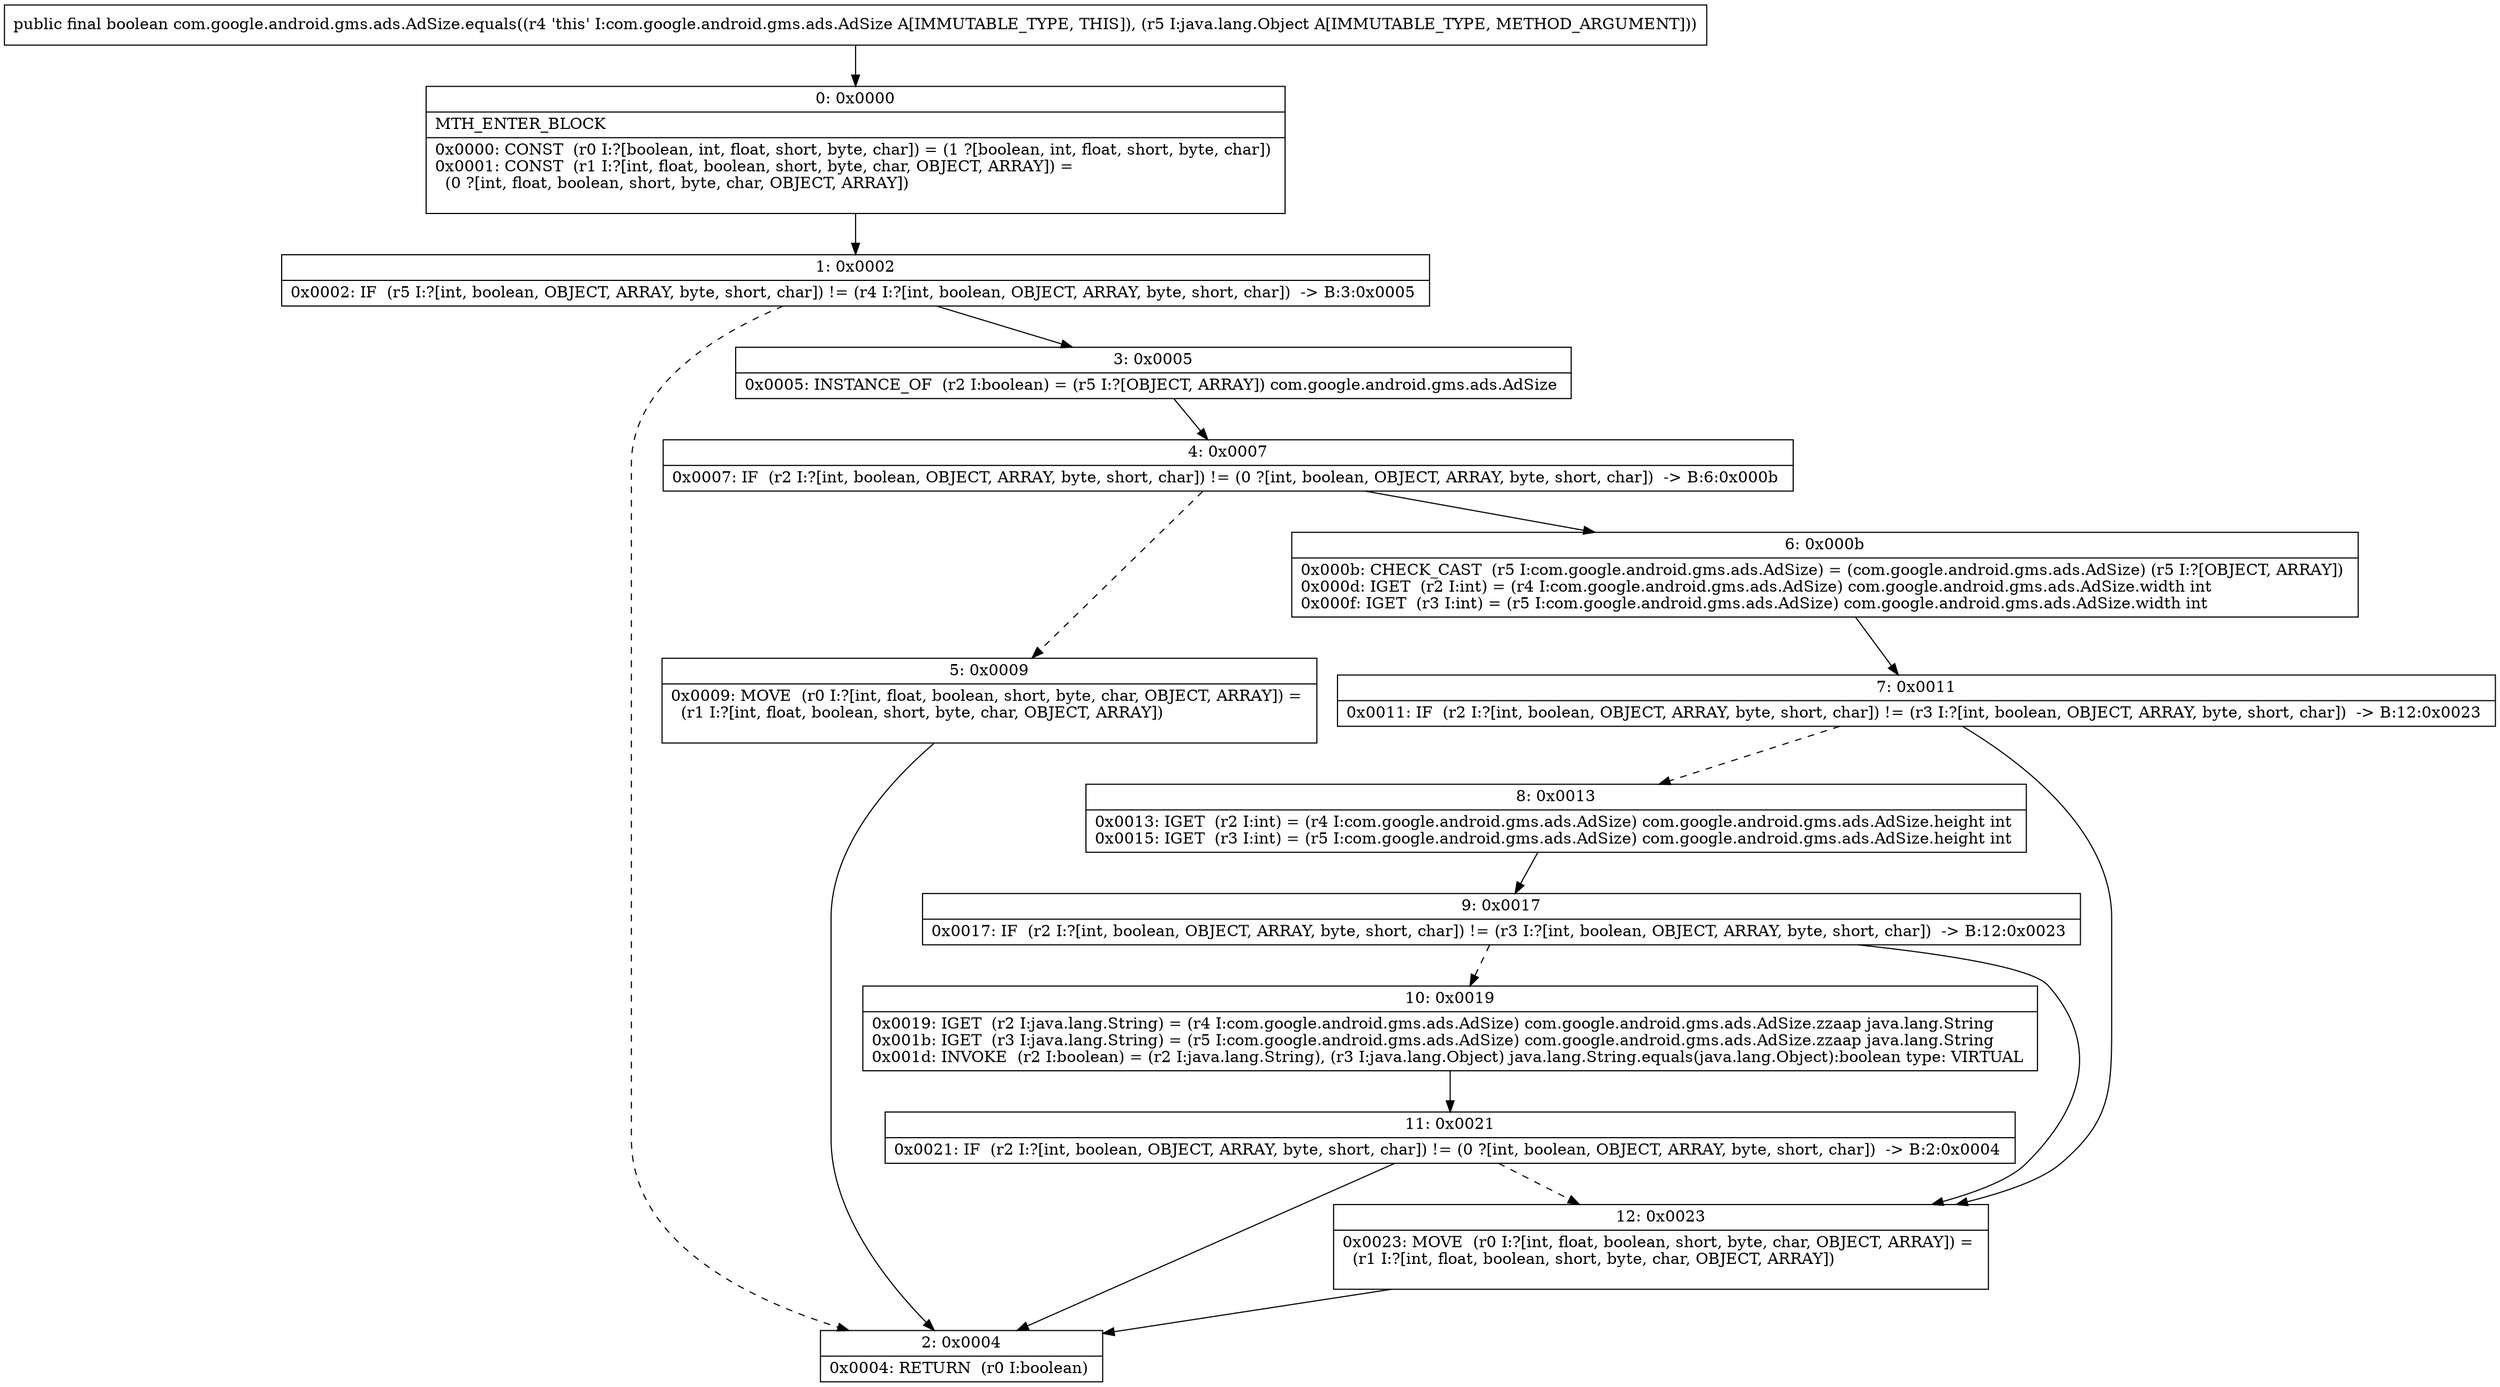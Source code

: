 digraph "CFG forcom.google.android.gms.ads.AdSize.equals(Ljava\/lang\/Object;)Z" {
Node_0 [shape=record,label="{0\:\ 0x0000|MTH_ENTER_BLOCK\l|0x0000: CONST  (r0 I:?[boolean, int, float, short, byte, char]) = (1 ?[boolean, int, float, short, byte, char]) \l0x0001: CONST  (r1 I:?[int, float, boolean, short, byte, char, OBJECT, ARRAY]) = \l  (0 ?[int, float, boolean, short, byte, char, OBJECT, ARRAY])\l \l}"];
Node_1 [shape=record,label="{1\:\ 0x0002|0x0002: IF  (r5 I:?[int, boolean, OBJECT, ARRAY, byte, short, char]) != (r4 I:?[int, boolean, OBJECT, ARRAY, byte, short, char])  \-\> B:3:0x0005 \l}"];
Node_2 [shape=record,label="{2\:\ 0x0004|0x0004: RETURN  (r0 I:boolean) \l}"];
Node_3 [shape=record,label="{3\:\ 0x0005|0x0005: INSTANCE_OF  (r2 I:boolean) = (r5 I:?[OBJECT, ARRAY]) com.google.android.gms.ads.AdSize \l}"];
Node_4 [shape=record,label="{4\:\ 0x0007|0x0007: IF  (r2 I:?[int, boolean, OBJECT, ARRAY, byte, short, char]) != (0 ?[int, boolean, OBJECT, ARRAY, byte, short, char])  \-\> B:6:0x000b \l}"];
Node_5 [shape=record,label="{5\:\ 0x0009|0x0009: MOVE  (r0 I:?[int, float, boolean, short, byte, char, OBJECT, ARRAY]) = \l  (r1 I:?[int, float, boolean, short, byte, char, OBJECT, ARRAY])\l \l}"];
Node_6 [shape=record,label="{6\:\ 0x000b|0x000b: CHECK_CAST  (r5 I:com.google.android.gms.ads.AdSize) = (com.google.android.gms.ads.AdSize) (r5 I:?[OBJECT, ARRAY]) \l0x000d: IGET  (r2 I:int) = (r4 I:com.google.android.gms.ads.AdSize) com.google.android.gms.ads.AdSize.width int \l0x000f: IGET  (r3 I:int) = (r5 I:com.google.android.gms.ads.AdSize) com.google.android.gms.ads.AdSize.width int \l}"];
Node_7 [shape=record,label="{7\:\ 0x0011|0x0011: IF  (r2 I:?[int, boolean, OBJECT, ARRAY, byte, short, char]) != (r3 I:?[int, boolean, OBJECT, ARRAY, byte, short, char])  \-\> B:12:0x0023 \l}"];
Node_8 [shape=record,label="{8\:\ 0x0013|0x0013: IGET  (r2 I:int) = (r4 I:com.google.android.gms.ads.AdSize) com.google.android.gms.ads.AdSize.height int \l0x0015: IGET  (r3 I:int) = (r5 I:com.google.android.gms.ads.AdSize) com.google.android.gms.ads.AdSize.height int \l}"];
Node_9 [shape=record,label="{9\:\ 0x0017|0x0017: IF  (r2 I:?[int, boolean, OBJECT, ARRAY, byte, short, char]) != (r3 I:?[int, boolean, OBJECT, ARRAY, byte, short, char])  \-\> B:12:0x0023 \l}"];
Node_10 [shape=record,label="{10\:\ 0x0019|0x0019: IGET  (r2 I:java.lang.String) = (r4 I:com.google.android.gms.ads.AdSize) com.google.android.gms.ads.AdSize.zzaap java.lang.String \l0x001b: IGET  (r3 I:java.lang.String) = (r5 I:com.google.android.gms.ads.AdSize) com.google.android.gms.ads.AdSize.zzaap java.lang.String \l0x001d: INVOKE  (r2 I:boolean) = (r2 I:java.lang.String), (r3 I:java.lang.Object) java.lang.String.equals(java.lang.Object):boolean type: VIRTUAL \l}"];
Node_11 [shape=record,label="{11\:\ 0x0021|0x0021: IF  (r2 I:?[int, boolean, OBJECT, ARRAY, byte, short, char]) != (0 ?[int, boolean, OBJECT, ARRAY, byte, short, char])  \-\> B:2:0x0004 \l}"];
Node_12 [shape=record,label="{12\:\ 0x0023|0x0023: MOVE  (r0 I:?[int, float, boolean, short, byte, char, OBJECT, ARRAY]) = \l  (r1 I:?[int, float, boolean, short, byte, char, OBJECT, ARRAY])\l \l}"];
MethodNode[shape=record,label="{public final boolean com.google.android.gms.ads.AdSize.equals((r4 'this' I:com.google.android.gms.ads.AdSize A[IMMUTABLE_TYPE, THIS]), (r5 I:java.lang.Object A[IMMUTABLE_TYPE, METHOD_ARGUMENT])) }"];
MethodNode -> Node_0;
Node_0 -> Node_1;
Node_1 -> Node_2[style=dashed];
Node_1 -> Node_3;
Node_3 -> Node_4;
Node_4 -> Node_5[style=dashed];
Node_4 -> Node_6;
Node_5 -> Node_2;
Node_6 -> Node_7;
Node_7 -> Node_8[style=dashed];
Node_7 -> Node_12;
Node_8 -> Node_9;
Node_9 -> Node_10[style=dashed];
Node_9 -> Node_12;
Node_10 -> Node_11;
Node_11 -> Node_2;
Node_11 -> Node_12[style=dashed];
Node_12 -> Node_2;
}

